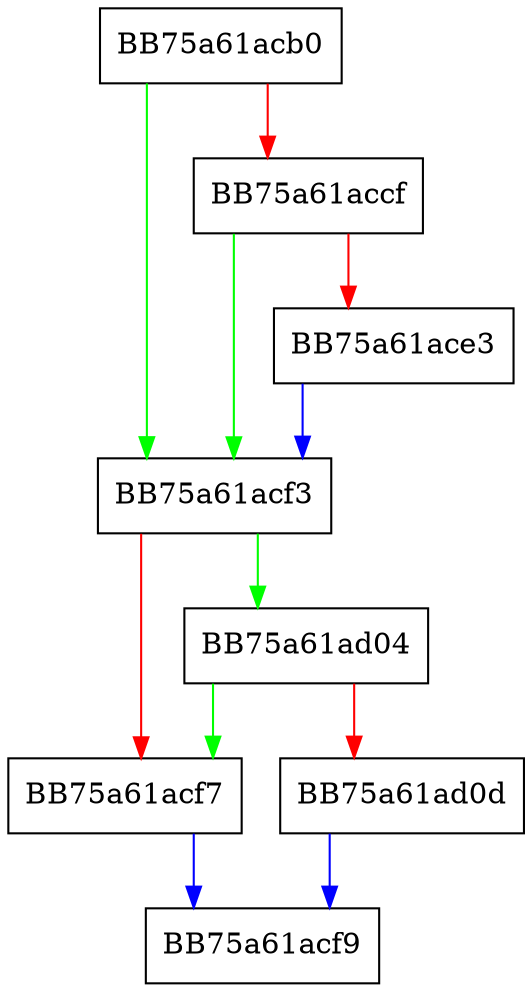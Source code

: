 digraph IsMine {
  node [shape="box"];
  graph [splines=ortho];
  BB75a61acb0 -> BB75a61acf3 [color="green"];
  BB75a61acb0 -> BB75a61accf [color="red"];
  BB75a61accf -> BB75a61acf3 [color="green"];
  BB75a61accf -> BB75a61ace3 [color="red"];
  BB75a61ace3 -> BB75a61acf3 [color="blue"];
  BB75a61acf3 -> BB75a61ad04 [color="green"];
  BB75a61acf3 -> BB75a61acf7 [color="red"];
  BB75a61acf7 -> BB75a61acf9 [color="blue"];
  BB75a61ad04 -> BB75a61acf7 [color="green"];
  BB75a61ad04 -> BB75a61ad0d [color="red"];
  BB75a61ad0d -> BB75a61acf9 [color="blue"];
}